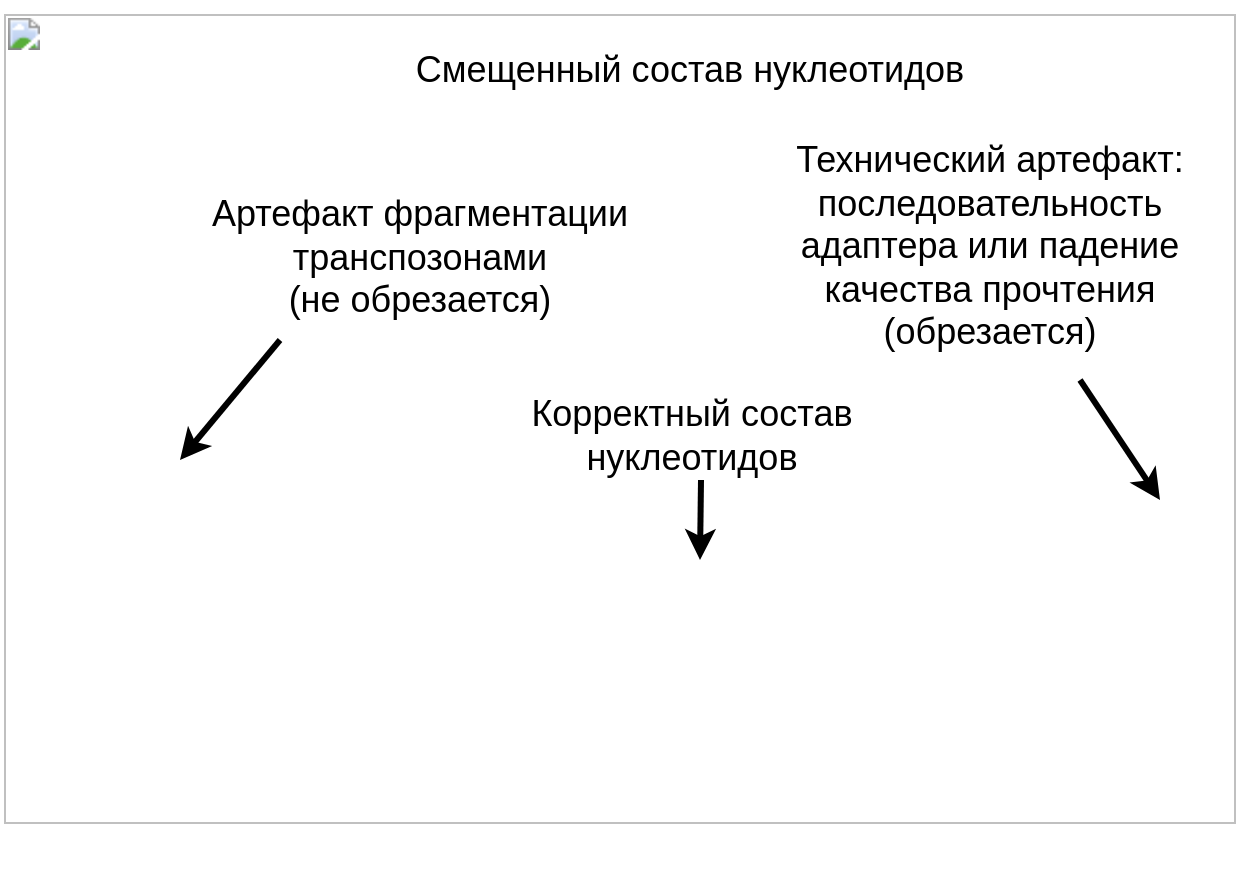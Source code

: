 <mxfile version="24.4.8" type="github">
  <diagram name="Page-1" id="wBlTxJPQ87qgLKmhoKhc">
    <mxGraphModel dx="1434" dy="759" grid="1" gridSize="10" guides="1" tooltips="1" connect="1" arrows="1" fold="1" page="1" pageScale="1" pageWidth="850" pageHeight="1100" math="0" shadow="0">
      <root>
        <mxCell id="0" />
        <mxCell id="1" parent="0" />
        <UserObject label="&lt;span style=&quot;font-size:14.0pt;font-family:&#39;Times New Roman&#39;,serif;color:#000000;background-color:transparent;font-weight:400;font-style:normal;font-variant:normal;text-decoration:none;vertical-align:baseline;white-space:pre;white-space:pre-wrap;&quot; id=&quot;docs-internal-guid-a123dbba-7fff-4dc2-04ac-81cc1433eda7&quot;&gt;&lt;span style=&quot;border:none;display:inline-block;overflow:hidden;width:616px;height:405px;&quot;&gt;&lt;img src=&quot;https://lh7-us.googleusercontent.com/2TzHCy4YKiyjS3lS1QN390rEwR-0yZxVlJ-y_zQANronfDfmAcZZo5vr_qiNCcjzK9T2OBR5N4nIdq5WewHv0ZmY1vZdI_xJShFRT6uaBV-b963pXo7PNs6pQw92D8kBXDfeAqHnXBANQcuTnEs1g4s&quot; width=&quot;616&quot; height=&quot;405&quot; style=&quot;margin-left:0px;margin-top:0px;&quot;&gt;&lt;/span&gt;&lt;/span&gt;" link="&lt;span style=&quot;font-size:14.0pt;font-family:&#39;Times New Roman&#39;,serif;color:#000000;background-color:transparent;font-weight:400;font-style:normal;font-variant:normal;text-decoration:none;vertical-align:baseline;white-space:pre;white-space:pre-wrap;&quot; id=&quot;docs-internal-guid-a123dbba-7fff-4dc2-04ac-81cc1433eda7&quot;&gt;&lt;span style=&quot;border:none;display:inline-block;overflow:hidden;width:616px;height:405px;&quot;&gt;&lt;img src=&quot;https://lh7-us.googleusercontent.com/2TzHCy4YKiyjS3lS1QN390rEwR-0yZxVlJ-y_zQANronfDfmAcZZo5vr_qiNCcjzK9T2OBR5N4nIdq5WewHv0ZmY1vZdI_xJShFRT6uaBV-b963pXo7PNs6pQw92D8kBXDfeAqHnXBANQcuTnEs1g4s&quot; width=&quot;616&quot; height=&quot;405&quot; style=&quot;margin-left:0px;margin-top:0px;&quot;&gt;&lt;/span&gt;&lt;/span&gt;" id="m7p723sp2VWyw1wcXWDN-1">
          <mxCell style="text;whiteSpace=wrap;html=1;movable=0;resizable=0;rotatable=0;deletable=0;editable=0;locked=1;connectable=0;" parent="1" vertex="1">
            <mxGeometry x="40" y="40" width="560" height="440" as="geometry" />
          </mxCell>
        </UserObject>
        <mxCell id="m7p723sp2VWyw1wcXWDN-2" value="" style="endArrow=classic;html=1;rounded=0;strokeWidth=3;" parent="1" edge="1">
          <mxGeometry width="50" height="50" relative="1" as="geometry">
            <mxPoint x="180" y="210" as="sourcePoint" />
            <mxPoint x="130" y="270" as="targetPoint" />
          </mxGeometry>
        </mxCell>
        <mxCell id="m7p723sp2VWyw1wcXWDN-3" value="" style="endArrow=classic;html=1;rounded=0;strokeWidth=3;" parent="1" edge="1">
          <mxGeometry width="50" height="50" relative="1" as="geometry">
            <mxPoint x="580" y="230" as="sourcePoint" />
            <mxPoint x="620" y="290" as="targetPoint" />
          </mxGeometry>
        </mxCell>
        <mxCell id="m7p723sp2VWyw1wcXWDN-4" value="" style="endArrow=classic;html=1;rounded=0;strokeWidth=3;" parent="1" edge="1">
          <mxGeometry width="50" height="50" relative="1" as="geometry">
            <mxPoint x="390.5" y="280" as="sourcePoint" />
            <mxPoint x="390" y="320" as="targetPoint" />
          </mxGeometry>
        </mxCell>
        <mxCell id="m7p723sp2VWyw1wcXWDN-6" value="&lt;font style=&quot;font-size: 18px;&quot;&gt;Корректный состав нуклеотидов&lt;br&gt;&lt;/font&gt;" style="text;html=1;align=center;verticalAlign=middle;whiteSpace=wrap;rounded=0;" parent="1" vertex="1">
          <mxGeometry x="291" y="243" width="190" height="30" as="geometry" />
        </mxCell>
        <mxCell id="m7p723sp2VWyw1wcXWDN-7" value="&lt;font style=&quot;font-size: 18px;&quot;&gt;Смещенный состав нуклеотидов &lt;br&gt;&lt;/font&gt;" style="text;html=1;align=center;verticalAlign=middle;whiteSpace=wrap;rounded=0;movable=1;resizable=1;rotatable=1;deletable=1;editable=1;locked=0;connectable=1;" parent="1" vertex="1">
          <mxGeometry x="180" y="60" width="410" height="30" as="geometry" />
        </mxCell>
        <mxCell id="5YUZ5UB9539y6sh-7Us8-1" value="&lt;div&gt;&lt;font style=&quot;font-size: 18px;&quot;&gt;Артефакт фрагментации транспозонами&lt;br&gt;&lt;/font&gt;&lt;/div&gt;&lt;div&gt;&lt;font style=&quot;font-size: 18px;&quot;&gt;(не обрезается)&lt;br&gt;&lt;/font&gt;&lt;/div&gt;" style="text;whiteSpace=wrap;html=1;align=center;" vertex="1" parent="1">
          <mxGeometry x="130" y="130" width="240" height="50" as="geometry" />
        </mxCell>
        <mxCell id="5YUZ5UB9539y6sh-7Us8-2" value="&lt;div&gt;&lt;font style=&quot;font-size: 18px;&quot;&gt;Технический артефакт: последовательность адаптера или падение качества прочтения&lt;br&gt;&lt;/font&gt;&lt;/div&gt;&lt;div&gt;&lt;font style=&quot;font-size: 18px;&quot;&gt;(обрезается)&lt;br&gt;&lt;/font&gt;&lt;/div&gt;" style="text;whiteSpace=wrap;html=1;align=center;movable=0;resizable=0;rotatable=0;deletable=0;editable=0;locked=1;connectable=0;" vertex="1" parent="1">
          <mxGeometry x="430" y="103" width="210" height="120" as="geometry" />
        </mxCell>
      </root>
    </mxGraphModel>
  </diagram>
</mxfile>
